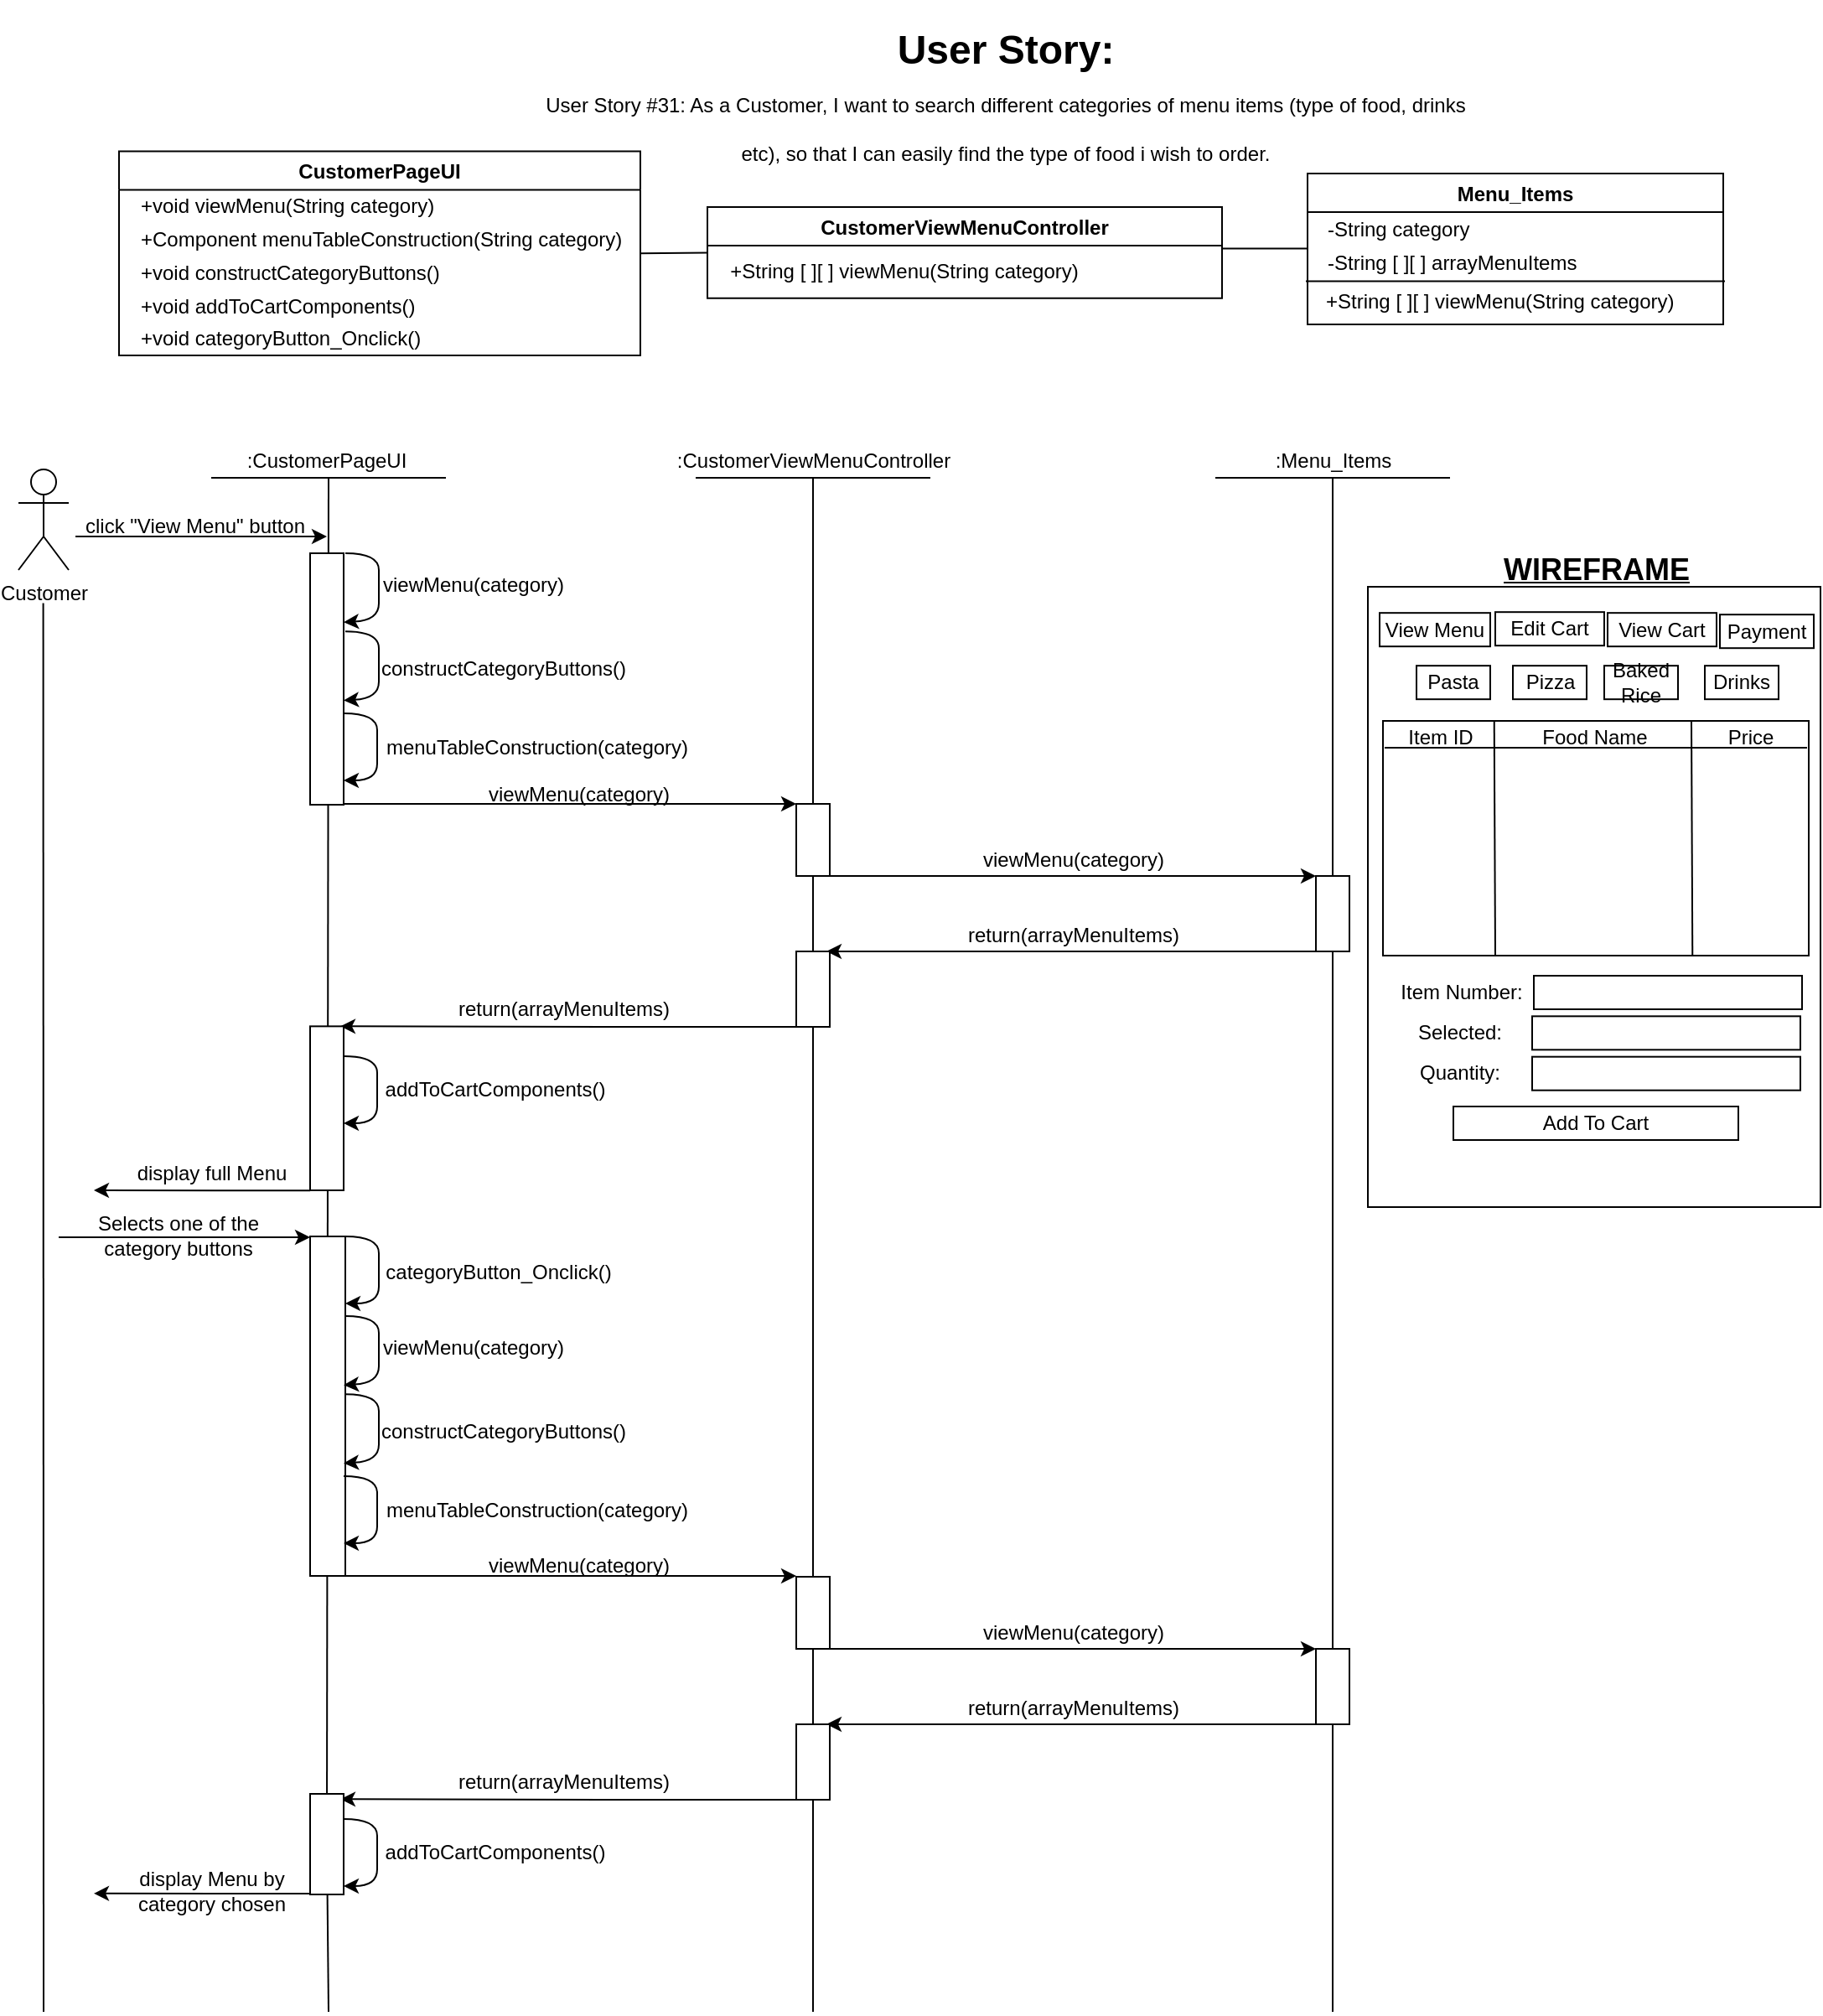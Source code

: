 <mxfile version="17.4.2" type="device"><diagram id="kgpKYQtTHZ0yAKxKKP6v" name="Page-1"><mxGraphModel dx="1342" dy="905" grid="1" gridSize="10" guides="1" tooltips="1" connect="1" arrows="1" fold="1" page="1" pageScale="1" pageWidth="1100" pageHeight="850" math="0" shadow="0"><root><mxCell id="0"/><mxCell id="1" parent="0"/><mxCell id="jZgrcrFYeaZh8gr0yXMg-41" value="" style="rounded=0;whiteSpace=wrap;html=1;" parent="1" vertex="1"><mxGeometry x="830" y="350" width="270" height="370" as="geometry"/></mxCell><mxCell id="jZgrcrFYeaZh8gr0yXMg-58" value="" style="endArrow=none;html=1;rounded=0;fontSize=17;startArrow=none;" parent="1" source="9Sp37JRLlnxSz8mJB7Hy-20" edge="1"><mxGeometry width="50" height="50" relative="1" as="geometry"><mxPoint x="210" y="1810" as="sourcePoint"/><mxPoint x="210" y="285.5" as="targetPoint"/></mxGeometry></mxCell><mxCell id="jZgrcrFYeaZh8gr0yXMg-2" value="CustomerPageUI" style="swimlane;" parent="1" vertex="1"><mxGeometry x="85" y="90.21" width="311" height="121.79" as="geometry"/></mxCell><mxCell id="jZgrcrFYeaZh8gr0yXMg-3" value="+void viewMenu(String category)" style="text;html=1;align=left;verticalAlign=middle;resizable=0;points=[];autosize=1;strokeColor=none;fillColor=none;" parent="jZgrcrFYeaZh8gr0yXMg-2" vertex="1"><mxGeometry x="11" y="23" width="190" height="20" as="geometry"/></mxCell><mxCell id="UyJxPFIOWj1iNq7rBaPs-1" value="+Component menuTableConstruction(String category)" style="text;html=1;align=left;verticalAlign=middle;resizable=0;points=[];autosize=1;strokeColor=none;fillColor=none;" parent="jZgrcrFYeaZh8gr0yXMg-2" vertex="1"><mxGeometry x="11" y="43" width="300" height="20" as="geometry"/></mxCell><mxCell id="3pkiMZ76L7Jx5bTfX0Fe-1" value="+void constructCategoryButtons()" style="text;html=1;align=left;verticalAlign=middle;resizable=0;points=[];autosize=1;strokeColor=none;fillColor=none;" parent="jZgrcrFYeaZh8gr0yXMg-2" vertex="1"><mxGeometry x="11" y="63" width="190" height="20" as="geometry"/></mxCell><mxCell id="3pkiMZ76L7Jx5bTfX0Fe-9" value="+void addToCartComponents()" style="text;html=1;align=left;verticalAlign=middle;resizable=0;points=[];autosize=1;strokeColor=none;fillColor=none;" parent="jZgrcrFYeaZh8gr0yXMg-2" vertex="1"><mxGeometry x="11" y="83" width="180" height="20" as="geometry"/></mxCell><mxCell id="yn0V5w2cTOcVyndr5WH0-3" value="+void categoryButton_Onclick()" style="text;html=1;align=left;verticalAlign=middle;resizable=0;points=[];autosize=1;strokeColor=none;fillColor=none;" parent="jZgrcrFYeaZh8gr0yXMg-2" vertex="1"><mxGeometry x="11" y="101.79" width="180" height="20" as="geometry"/></mxCell><mxCell id="jZgrcrFYeaZh8gr0yXMg-6" value="CustomerViewMenuController" style="swimlane;startSize=23;" parent="1" vertex="1"><mxGeometry x="436" y="123.55" width="307" height="54.32" as="geometry"/></mxCell><mxCell id="jZgrcrFYeaZh8gr0yXMg-7" value="&lt;div style=&quot;text-align: left&quot;&gt;+String [ ][ ] viewMenu(String category)&lt;/div&gt;" style="text;html=1;align=center;verticalAlign=middle;resizable=0;points=[];autosize=1;strokeColor=none;fillColor=none;" parent="jZgrcrFYeaZh8gr0yXMg-6" vertex="1"><mxGeometry x="7" y="28.75" width="220" height="20" as="geometry"/></mxCell><mxCell id="jZgrcrFYeaZh8gr0yXMg-8" value="Menu_Items" style="swimlane;" parent="1" vertex="1"><mxGeometry x="794" y="103.55" width="248" height="90" as="geometry"/></mxCell><mxCell id="jZgrcrFYeaZh8gr0yXMg-12" value="" style="endArrow=none;html=1;rounded=0;" parent="jZgrcrFYeaZh8gr0yXMg-8" edge="1"><mxGeometry width="50" height="50" relative="1" as="geometry"><mxPoint x="-1" y="64.25" as="sourcePoint"/><mxPoint x="249" y="64.25" as="targetPoint"/></mxGeometry></mxCell><mxCell id="jZgrcrFYeaZh8gr0yXMg-13" value="&lt;div style=&quot;text-align: justify&quot;&gt;+String [ ][ ] viewMenu(String category)&lt;/div&gt;" style="text;html=1;align=left;verticalAlign=middle;resizable=0;points=[];autosize=1;strokeColor=none;fillColor=none;" parent="jZgrcrFYeaZh8gr0yXMg-8" vertex="1"><mxGeometry x="9" y="66" width="220" height="20" as="geometry"/></mxCell><mxCell id="8a033JhcUuYnLw-s18lT-4" value="-String [ ][ ] arrayMenuItems" style="text;html=1;align=left;verticalAlign=middle;resizable=0;points=[];autosize=1;strokeColor=none;fillColor=none;" parent="jZgrcrFYeaZh8gr0yXMg-8" vertex="1"><mxGeometry x="10" y="43" width="160" height="20" as="geometry"/></mxCell><mxCell id="UyJxPFIOWj1iNq7rBaPs-8" value="-String category" style="text;html=1;align=left;verticalAlign=middle;resizable=0;points=[];autosize=1;strokeColor=none;fillColor=none;" parent="jZgrcrFYeaZh8gr0yXMg-8" vertex="1"><mxGeometry x="10" y="23" width="100" height="20" as="geometry"/></mxCell><mxCell id="jZgrcrFYeaZh8gr0yXMg-15" value="" style="endArrow=none;html=1;rounded=0;entryX=0;entryY=0.5;entryDx=0;entryDy=0;exitX=1;exitY=0.5;exitDx=0;exitDy=0;" parent="1" source="jZgrcrFYeaZh8gr0yXMg-2" target="jZgrcrFYeaZh8gr0yXMg-6" edge="1"><mxGeometry width="50" height="50" relative="1" as="geometry"><mxPoint x="408" y="160" as="sourcePoint"/><mxPoint x="677" y="406.88" as="targetPoint"/></mxGeometry></mxCell><mxCell id="jZgrcrFYeaZh8gr0yXMg-16" value="" style="endArrow=none;html=1;rounded=0;entryX=0;entryY=0.5;entryDx=0;entryDy=0;exitX=1;exitY=0.5;exitDx=0;exitDy=0;" parent="1" edge="1"><mxGeometry width="50" height="50" relative="1" as="geometry"><mxPoint x="743" y="148.26" as="sourcePoint"/><mxPoint x="794" y="148.26" as="targetPoint"/></mxGeometry></mxCell><mxCell id="jZgrcrFYeaZh8gr0yXMg-17" style="edgeStyle=orthogonalEdgeStyle;rounded=0;orthogonalLoop=1;jettySize=auto;html=1;" parent="1" edge="1"><mxGeometry relative="1" as="geometry"><mxPoint x="209" y="320" as="targetPoint"/><Array as="points"><mxPoint x="109" y="320"/><mxPoint x="109" y="320"/></Array><mxPoint x="59" y="320" as="sourcePoint"/></mxGeometry></mxCell><mxCell id="jZgrcrFYeaZh8gr0yXMg-18" value="Customer" style="shape=umlActor;verticalLabelPosition=bottom;verticalAlign=top;html=1;outlineConnect=0;" parent="1" vertex="1"><mxGeometry x="25" y="280" width="30" height="60" as="geometry"/></mxCell><mxCell id="jZgrcrFYeaZh8gr0yXMg-19" value=":CustomerPageUI" style="text;html=1;strokeColor=none;fillColor=none;align=center;verticalAlign=middle;whiteSpace=wrap;rounded=0;" parent="1" vertex="1"><mxGeometry x="179" y="260" width="60" height="30" as="geometry"/></mxCell><mxCell id="jZgrcrFYeaZh8gr0yXMg-20" value=":CustomerViewMenuController" style="text;html=1;align=center;verticalAlign=middle;resizable=0;points=[];autosize=1;strokeColor=none;fillColor=none;" parent="1" vertex="1"><mxGeometry x="409" y="265" width="180" height="20" as="geometry"/></mxCell><mxCell id="jZgrcrFYeaZh8gr0yXMg-21" value=":Menu_Items" style="text;html=1;align=center;verticalAlign=middle;resizable=0;points=[];autosize=1;strokeColor=none;fillColor=none;" parent="1" vertex="1"><mxGeometry x="769" y="265" width="80" height="20" as="geometry"/></mxCell><mxCell id="jZgrcrFYeaZh8gr0yXMg-22" value="" style="endArrow=none;html=1;rounded=0;" parent="1" edge="1"><mxGeometry width="50" height="50" relative="1" as="geometry"><mxPoint x="140" y="285" as="sourcePoint"/><mxPoint x="280.0" y="285" as="targetPoint"/></mxGeometry></mxCell><mxCell id="jZgrcrFYeaZh8gr0yXMg-23" value="" style="endArrow=none;html=1;rounded=0;" parent="1" edge="1"><mxGeometry width="50" height="50" relative="1" as="geometry"><mxPoint x="429.0" y="285" as="sourcePoint"/><mxPoint x="569" y="285" as="targetPoint"/></mxGeometry></mxCell><mxCell id="jZgrcrFYeaZh8gr0yXMg-24" value="" style="endArrow=none;html=1;rounded=0;" parent="1" edge="1"><mxGeometry width="50" height="50" relative="1" as="geometry"><mxPoint x="739" y="285" as="sourcePoint"/><mxPoint x="879" y="285" as="targetPoint"/></mxGeometry></mxCell><mxCell id="jZgrcrFYeaZh8gr0yXMg-27" value="" style="endArrow=classic;html=1;rounded=0;entryX=0;entryY=0;entryDx=0;entryDy=0;" parent="1" edge="1"><mxGeometry width="50" height="50" relative="1" as="geometry"><mxPoint x="209" y="479.5" as="sourcePoint"/><mxPoint x="489" y="479.5" as="targetPoint"/></mxGeometry></mxCell><mxCell id="jZgrcrFYeaZh8gr0yXMg-28" value="&lt;div style=&quot;text-align: left&quot;&gt;&lt;span&gt;viewMenu(category)&lt;/span&gt;&lt;/div&gt;" style="text;html=1;align=center;verticalAlign=middle;resizable=0;points=[];autosize=1;strokeColor=none;fillColor=none;" parent="1" vertex="1"><mxGeometry x="299" y="463.5" width="120" height="20" as="geometry"/></mxCell><mxCell id="jZgrcrFYeaZh8gr0yXMg-29" style="edgeStyle=orthogonalEdgeStyle;rounded=0;orthogonalLoop=1;jettySize=auto;html=1;exitX=1;exitY=1;exitDx=0;exitDy=0;entryX=0;entryY=0;entryDx=0;entryDy=0;" parent="1" source="jZgrcrFYeaZh8gr0yXMg-57" target="jZgrcrFYeaZh8gr0yXMg-53" edge="1"><mxGeometry relative="1" as="geometry"><Array as="points"><mxPoint x="723" y="522.5"/><mxPoint x="723" y="522.5"/></Array><mxPoint x="509" y="527.5" as="sourcePoint"/></mxGeometry></mxCell><mxCell id="jZgrcrFYeaZh8gr0yXMg-30" value="" style="endArrow=none;html=1;rounded=0;startArrow=none;entryX=0.5;entryY=1;entryDx=0;entryDy=0;entryPerimeter=0;" parent="1" source="jZgrcrFYeaZh8gr0yXMg-100" target="jZgrcrFYeaZh8gr0yXMg-20" edge="1"><mxGeometry width="50" height="50" relative="1" as="geometry"><mxPoint x="499" y="962.5" as="sourcePoint"/><mxPoint x="497" y="280" as="targetPoint"/></mxGeometry></mxCell><mxCell id="jZgrcrFYeaZh8gr0yXMg-31" value="&lt;div style=&quot;text-align: justify&quot;&gt;&lt;span&gt;viewMenu(category)&lt;/span&gt;&lt;/div&gt;" style="text;html=1;align=center;verticalAlign=middle;resizable=0;points=[];autosize=1;strokeColor=none;fillColor=none;" parent="1" vertex="1"><mxGeometry x="594" y="502.5" width="120" height="20" as="geometry"/></mxCell><mxCell id="jZgrcrFYeaZh8gr0yXMg-34" value="" style="endArrow=none;html=1;rounded=0;entryX=0.5;entryY=0.982;entryDx=0;entryDy=0;entryPerimeter=0;" parent="1" target="jZgrcrFYeaZh8gr0yXMg-21" edge="1"><mxGeometry width="50" height="50" relative="1" as="geometry"><mxPoint x="809" y="1200" as="sourcePoint"/><mxPoint x="809" y="290" as="targetPoint"/></mxGeometry></mxCell><mxCell id="jZgrcrFYeaZh8gr0yXMg-42" value="View Menu" style="rounded=0;whiteSpace=wrap;html=1;" parent="1" vertex="1"><mxGeometry x="837" y="365.59" width="66" height="20" as="geometry"/></mxCell><mxCell id="jZgrcrFYeaZh8gr0yXMg-44" value="Edit Cart" style="rounded=0;whiteSpace=wrap;html=1;" parent="1" vertex="1"><mxGeometry x="906" y="365.09" width="65" height="20" as="geometry"/></mxCell><mxCell id="jZgrcrFYeaZh8gr0yXMg-45" value="View Cart" style="rounded=0;whiteSpace=wrap;html=1;" parent="1" vertex="1"><mxGeometry x="973" y="365.59" width="65" height="20" as="geometry"/></mxCell><mxCell id="jZgrcrFYeaZh8gr0yXMg-46" value="Payment" style="rounded=0;whiteSpace=wrap;html=1;" parent="1" vertex="1"><mxGeometry x="1040" y="366.59" width="56" height="20" as="geometry"/></mxCell><mxCell id="jZgrcrFYeaZh8gr0yXMg-51" value="Add To Cart" style="rounded=0;whiteSpace=wrap;html=1;" parent="1" vertex="1"><mxGeometry x="881" y="660.0" width="170" height="20" as="geometry"/></mxCell><mxCell id="jZgrcrFYeaZh8gr0yXMg-52" value="&lt;b&gt;&lt;u&gt;&lt;font style=&quot;font-size: 18px&quot;&gt;WIREFRAME&lt;/font&gt;&lt;/u&gt;&lt;/b&gt;" style="text;html=1;align=center;verticalAlign=middle;resizable=0;points=[];autosize=1;strokeColor=none;fillColor=none;" parent="1" vertex="1"><mxGeometry x="901" y="330" width="130" height="20" as="geometry"/></mxCell><mxCell id="jZgrcrFYeaZh8gr0yXMg-102" style="edgeStyle=orthogonalEdgeStyle;rounded=0;orthogonalLoop=1;jettySize=auto;html=1;exitX=0;exitY=1;exitDx=0;exitDy=0;entryX=0.5;entryY=0;entryDx=0;entryDy=0;fontSize=12;" parent="1" edge="1"><mxGeometry relative="1" as="geometry"><mxPoint x="807" y="567.5" as="sourcePoint"/><mxPoint x="507" y="567.5" as="targetPoint"/><Array as="points"><mxPoint x="663" y="567.5"/><mxPoint x="663" y="567.5"/></Array></mxGeometry></mxCell><mxCell id="jZgrcrFYeaZh8gr0yXMg-53" value="" style="rounded=0;whiteSpace=wrap;html=1;" parent="1" vertex="1"><mxGeometry x="799" y="522.5" width="20" height="45" as="geometry"/></mxCell><mxCell id="jZgrcrFYeaZh8gr0yXMg-54" value="click &quot;View Menu&quot; button" style="text;html=1;align=center;verticalAlign=middle;resizable=0;points=[];autosize=1;strokeColor=none;fillColor=none;" parent="1" vertex="1"><mxGeometry x="55" y="304" width="150" height="20" as="geometry"/></mxCell><mxCell id="jZgrcrFYeaZh8gr0yXMg-57" value="" style="rounded=0;whiteSpace=wrap;html=1;" parent="1" vertex="1"><mxGeometry x="489" y="479.5" width="20" height="43" as="geometry"/></mxCell><mxCell id="jZgrcrFYeaZh8gr0yXMg-63" value="" style="curved=1;endArrow=classic;html=1;rounded=0;entryX=0.95;entryY=0.392;entryDx=0;entryDy=0;exitX=1;exitY=0;exitDx=0;exitDy=0;entryPerimeter=0;" parent="1" edge="1"><mxGeometry width="50" height="50" relative="1" as="geometry"><mxPoint x="220" y="330" as="sourcePoint"/><mxPoint x="219.0" y="371.16" as="targetPoint"/><Array as="points"><mxPoint x="240" y="330"/><mxPoint x="240" y="350"/><mxPoint x="240" y="370"/></Array></mxGeometry></mxCell><mxCell id="jZgrcrFYeaZh8gr0yXMg-64" value="" style="rounded=0;whiteSpace=wrap;html=1;" parent="1" vertex="1"><mxGeometry x="199" y="330" width="20" height="150" as="geometry"/></mxCell><mxCell id="jZgrcrFYeaZh8gr0yXMg-65" value="&lt;span style=&quot;font-size: 12px&quot;&gt;viewMenu(category)&lt;/span&gt;" style="text;html=1;align=center;verticalAlign=middle;resizable=0;points=[];autosize=1;strokeColor=none;fillColor=none;fontSize=16;" parent="1" vertex="1"><mxGeometry x="236" y="332.09" width="120" height="30" as="geometry"/></mxCell><mxCell id="jZgrcrFYeaZh8gr0yXMg-84" value="" style="rounded=0;whiteSpace=wrap;html=1;" parent="1" vertex="1"><mxGeometry x="839" y="430" width="254" height="140" as="geometry"/></mxCell><mxCell id="jZgrcrFYeaZh8gr0yXMg-81" value="Item Number:" style="text;html=1;strokeColor=none;fillColor=none;align=center;verticalAlign=middle;whiteSpace=wrap;rounded=0;" parent="1" vertex="1"><mxGeometry x="843" y="577.83" width="86" height="28.33" as="geometry"/></mxCell><mxCell id="jZgrcrFYeaZh8gr0yXMg-82" value="" style="rounded=0;whiteSpace=wrap;html=1;" parent="1" vertex="1"><mxGeometry x="929" y="582.0" width="160" height="20" as="geometry"/></mxCell><mxCell id="jZgrcrFYeaZh8gr0yXMg-85" value="Item ID" style="text;html=1;align=center;verticalAlign=middle;resizable=0;points=[];autosize=1;strokeColor=none;fillColor=none;" parent="1" vertex="1"><mxGeometry x="848" y="430" width="50" height="20" as="geometry"/></mxCell><mxCell id="jZgrcrFYeaZh8gr0yXMg-86" value="Food Name" style="text;html=1;align=center;verticalAlign=middle;resizable=0;points=[];autosize=1;strokeColor=none;fillColor=none;" parent="1" vertex="1"><mxGeometry x="925" y="430" width="80" height="20" as="geometry"/></mxCell><mxCell id="jZgrcrFYeaZh8gr0yXMg-88" value="Price" style="text;html=1;align=center;verticalAlign=middle;resizable=0;points=[];autosize=1;strokeColor=none;fillColor=none;" parent="1" vertex="1"><mxGeometry x="1038" y="430" width="40" height="20" as="geometry"/></mxCell><mxCell id="jZgrcrFYeaZh8gr0yXMg-90" value="" style="endArrow=none;html=1;rounded=0;entryX=0.033;entryY=-0.067;entryDx=0;entryDy=0;entryPerimeter=0;exitX=0.194;exitY=0.99;exitDx=0;exitDy=0;exitPerimeter=0;" parent="1" edge="1"><mxGeometry width="50" height="50" relative="1" as="geometry"><mxPoint x="905.996" y="570.0" as="sourcePoint"/><mxPoint x="905.36" y="430.06" as="targetPoint"/></mxGeometry></mxCell><mxCell id="jZgrcrFYeaZh8gr0yXMg-92" value="" style="endArrow=none;html=1;rounded=0;entryX=0.033;entryY=-0.067;entryDx=0;entryDy=0;entryPerimeter=0;exitX=0.194;exitY=0.99;exitDx=0;exitDy=0;exitPerimeter=0;" parent="1" edge="1"><mxGeometry width="50" height="50" relative="1" as="geometry"><mxPoint x="1023.636" y="569.94" as="sourcePoint"/><mxPoint x="1023" y="430" as="targetPoint"/></mxGeometry></mxCell><mxCell id="jZgrcrFYeaZh8gr0yXMg-94" value="" style="endArrow=none;html=1;rounded=0;exitX=0.194;exitY=0.99;exitDx=0;exitDy=0;exitPerimeter=0;" parent="1" edge="1"><mxGeometry width="50" height="50" relative="1" as="geometry"><mxPoint x="839.996" y="446" as="sourcePoint"/><mxPoint x="1092" y="446" as="targetPoint"/></mxGeometry></mxCell><mxCell id="jZgrcrFYeaZh8gr0yXMg-99" value="&lt;h1&gt;User Story:&lt;br&gt;&lt;font style=&quot;font-size: 12px ; font-weight: normal&quot;&gt;User Story #31: As a Customer, I want to search different categories of menu items (type of food, drinks etc), so that I can easily find the type of food i wish to order.&lt;/font&gt;&lt;/h1&gt;" style="text;html=1;strokeColor=none;fillColor=none;spacing=5;spacingTop=-20;whiteSpace=wrap;overflow=hidden;rounded=0;align=center;" parent="1" vertex="1"><mxGeometry x="324" y="10" width="580" height="100" as="geometry"/></mxCell><mxCell id="jZgrcrFYeaZh8gr0yXMg-100" value="" style="rounded=0;whiteSpace=wrap;html=1;" parent="1" vertex="1"><mxGeometry x="489" y="567.5" width="20" height="45" as="geometry"/></mxCell><mxCell id="jZgrcrFYeaZh8gr0yXMg-101" value="" style="endArrow=none;html=1;rounded=0;startArrow=none;entryX=0.5;entryY=1;entryDx=0;entryDy=0;entryPerimeter=0;" parent="1" target="jZgrcrFYeaZh8gr0yXMg-100" edge="1"><mxGeometry width="50" height="50" relative="1" as="geometry"><mxPoint x="499" y="1200" as="sourcePoint"/><mxPoint x="499" y="274.27" as="targetPoint"/></mxGeometry></mxCell><mxCell id="jZgrcrFYeaZh8gr0yXMg-103" value="return(arrayMenuItems)" style="text;html=1;align=center;verticalAlign=middle;resizable=0;points=[];autosize=1;strokeColor=none;fillColor=none;fontSize=12;" parent="1" vertex="1"><mxGeometry x="584" y="547.83" width="140" height="20" as="geometry"/></mxCell><mxCell id="jZgrcrFYeaZh8gr0yXMg-104" style="edgeStyle=orthogonalEdgeStyle;rounded=0;orthogonalLoop=1;jettySize=auto;html=1;entryX=0.5;entryY=0;entryDx=0;entryDy=0;fontSize=12;" parent="1" edge="1"><mxGeometry relative="1" as="geometry"><mxPoint x="493" y="612.5" as="sourcePoint"/><mxPoint x="217" y="612.17" as="targetPoint"/><Array as="points"><mxPoint x="373" y="612.17"/><mxPoint x="373" y="612.17"/></Array></mxGeometry></mxCell><mxCell id="jZgrcrFYeaZh8gr0yXMg-105" value="" style="rounded=0;whiteSpace=wrap;html=1;" parent="1" vertex="1"><mxGeometry x="199" y="612.17" width="20" height="97.83" as="geometry"/></mxCell><mxCell id="zjGWkaBwXdOVX580WXJV-7" value="" style="endArrow=none;html=1;rounded=0;" parent="1" edge="1"><mxGeometry width="50" height="50" relative="1" as="geometry"><mxPoint x="40" y="1200" as="sourcePoint"/><mxPoint x="39.8" y="359.77" as="targetPoint"/></mxGeometry></mxCell><mxCell id="8a033JhcUuYnLw-s18lT-1" value="" style="curved=1;endArrow=classic;html=1;rounded=0;entryX=1;entryY=1;entryDx=0;entryDy=0;exitX=1;exitY=0;exitDx=0;exitDy=0;" parent="1" edge="1"><mxGeometry width="50" height="50" relative="1" as="geometry"><mxPoint x="219" y="425.5" as="sourcePoint"/><mxPoint x="219" y="465.5" as="targetPoint"/><Array as="points"><mxPoint x="239" y="425.5"/><mxPoint x="239" y="445.5"/><mxPoint x="239" y="465.5"/></Array></mxGeometry></mxCell><mxCell id="8a033JhcUuYnLw-s18lT-3" value="&lt;span style=&quot;font-size: 12px&quot;&gt;menuTableConstruction(category)&lt;/span&gt;" style="text;html=1;align=center;verticalAlign=middle;resizable=0;points=[];autosize=1;strokeColor=none;fillColor=none;fontSize=16;" parent="1" vertex="1"><mxGeometry x="234" y="428.5" width="200" height="30" as="geometry"/></mxCell><mxCell id="UyJxPFIOWj1iNq7rBaPs-9" value="" style="endArrow=classic;html=1;rounded=0;" parent="1" edge="1"><mxGeometry width="50" height="50" relative="1" as="geometry"><mxPoint x="199" y="710.17" as="sourcePoint"/><mxPoint x="70" y="710" as="targetPoint"/></mxGeometry></mxCell><mxCell id="UyJxPFIOWj1iNq7rBaPs-10" value="display full Menu" style="text;html=1;align=center;verticalAlign=middle;resizable=0;points=[];autosize=1;strokeColor=none;fillColor=none;" parent="1" vertex="1"><mxGeometry x="90" y="690.17" width="100" height="20" as="geometry"/></mxCell><mxCell id="UyJxPFIOWj1iNq7rBaPs-11" value="Pasta" style="rounded=0;whiteSpace=wrap;html=1;" parent="1" vertex="1"><mxGeometry x="859" y="397.09" width="44" height="20" as="geometry"/></mxCell><mxCell id="UyJxPFIOWj1iNq7rBaPs-12" value="Pizza" style="rounded=0;whiteSpace=wrap;html=1;" parent="1" vertex="1"><mxGeometry x="916.5" y="397.09" width="44" height="20" as="geometry"/></mxCell><mxCell id="UyJxPFIOWj1iNq7rBaPs-13" value="Baked Rice" style="rounded=0;whiteSpace=wrap;html=1;" parent="1" vertex="1"><mxGeometry x="971" y="397.09" width="44" height="20" as="geometry"/></mxCell><mxCell id="UyJxPFIOWj1iNq7rBaPs-14" value="Drinks" style="rounded=0;whiteSpace=wrap;html=1;" parent="1" vertex="1"><mxGeometry x="1031" y="397.09" width="44" height="20" as="geometry"/></mxCell><mxCell id="UyJxPFIOWj1iNq7rBaPs-18" value="Selected:" style="text;html=1;strokeColor=none;fillColor=none;align=center;verticalAlign=middle;whiteSpace=wrap;rounded=0;" parent="1" vertex="1"><mxGeometry x="842" y="602.0" width="86" height="28.33" as="geometry"/></mxCell><mxCell id="UyJxPFIOWj1iNq7rBaPs-19" value="" style="rounded=0;whiteSpace=wrap;html=1;" parent="1" vertex="1"><mxGeometry x="928" y="606.17" width="160" height="20" as="geometry"/></mxCell><mxCell id="UyJxPFIOWj1iNq7rBaPs-20" value="Quantity:" style="text;html=1;strokeColor=none;fillColor=none;align=center;verticalAlign=middle;whiteSpace=wrap;rounded=0;" parent="1" vertex="1"><mxGeometry x="842" y="626.17" width="86" height="28.33" as="geometry"/></mxCell><mxCell id="UyJxPFIOWj1iNq7rBaPs-21" value="" style="rounded=0;whiteSpace=wrap;html=1;" parent="1" vertex="1"><mxGeometry x="928" y="630.34" width="160" height="20" as="geometry"/></mxCell><mxCell id="3pkiMZ76L7Jx5bTfX0Fe-4" value="return(arrayMenuItems)" style="text;html=1;align=center;verticalAlign=middle;resizable=0;points=[];autosize=1;strokeColor=none;fillColor=none;fontSize=12;" parent="1" vertex="1"><mxGeometry x="280" y="592.0" width="140" height="20" as="geometry"/></mxCell><mxCell id="3pkiMZ76L7Jx5bTfX0Fe-5" value="" style="curved=1;endArrow=classic;html=1;rounded=0;entryX=0.95;entryY=0.392;entryDx=0;entryDy=0;exitX=1;exitY=0;exitDx=0;exitDy=0;entryPerimeter=0;" parent="1" edge="1"><mxGeometry width="50" height="50" relative="1" as="geometry"><mxPoint x="220" y="376.59" as="sourcePoint"/><mxPoint x="219.0" y="417.75" as="targetPoint"/><Array as="points"><mxPoint x="240" y="376.59"/><mxPoint x="240" y="396.59"/><mxPoint x="240" y="416.59"/></Array></mxGeometry></mxCell><mxCell id="3pkiMZ76L7Jx5bTfX0Fe-6" value="&lt;span style=&quot;font-size: 12px&quot;&gt;constructCategoryButtons()&lt;/span&gt;" style="text;html=1;align=center;verticalAlign=middle;resizable=0;points=[];autosize=1;strokeColor=none;fillColor=none;fontSize=16;" parent="1" vertex="1"><mxGeometry x="234" y="382.09" width="160" height="30" as="geometry"/></mxCell><mxCell id="3pkiMZ76L7Jx5bTfX0Fe-7" value="" style="curved=1;endArrow=classic;html=1;rounded=0;entryX=1;entryY=1;entryDx=0;entryDy=0;exitX=1;exitY=0;exitDx=0;exitDy=0;" parent="1" edge="1"><mxGeometry width="50" height="50" relative="1" as="geometry"><mxPoint x="219" y="630" as="sourcePoint"/><mxPoint x="219" y="670" as="targetPoint"/><Array as="points"><mxPoint x="239" y="630"/><mxPoint x="239" y="650"/><mxPoint x="239" y="670"/></Array></mxGeometry></mxCell><mxCell id="3pkiMZ76L7Jx5bTfX0Fe-8" value="&lt;span style=&quot;font-size: 12px&quot;&gt;addToCartComponents()&lt;/span&gt;" style="text;html=1;align=center;verticalAlign=middle;resizable=0;points=[];autosize=1;strokeColor=none;fillColor=none;fontSize=16;" parent="1" vertex="1"><mxGeometry x="234" y="633" width="150" height="30" as="geometry"/></mxCell><mxCell id="3pkiMZ76L7Jx5bTfX0Fe-28" value="" style="rounded=0;whiteSpace=wrap;html=1;" parent="1" vertex="1"><mxGeometry x="199" y="737.5" width="21" height="202.5" as="geometry"/></mxCell><mxCell id="3pkiMZ76L7Jx5bTfX0Fe-30" style="edgeStyle=orthogonalEdgeStyle;rounded=0;orthogonalLoop=1;jettySize=auto;html=1;" parent="1" edge="1"><mxGeometry relative="1" as="geometry"><mxPoint x="199" y="738.0" as="targetPoint"/><Array as="points"><mxPoint x="99" y="738"/><mxPoint x="99" y="738"/></Array><mxPoint x="49" y="738.0" as="sourcePoint"/></mxGeometry></mxCell><mxCell id="3pkiMZ76L7Jx5bTfX0Fe-31" value="Selects one of the&lt;br&gt;category buttons" style="text;html=1;align=center;verticalAlign=middle;resizable=0;points=[];autosize=1;strokeColor=none;fillColor=none;" parent="1" vertex="1"><mxGeometry x="65" y="722" width="110" height="30" as="geometry"/></mxCell><mxCell id="3pkiMZ76L7Jx5bTfX0Fe-32" value="" style="curved=1;endArrow=classic;html=1;rounded=0;entryX=1;entryY=1;entryDx=0;entryDy=0;exitX=1;exitY=0;exitDx=0;exitDy=0;" parent="1" edge="1"><mxGeometry width="50" height="50" relative="1" as="geometry"><mxPoint x="220" y="737.5" as="sourcePoint"/><mxPoint x="220" y="777.5" as="targetPoint"/><Array as="points"><mxPoint x="240" y="737.5"/><mxPoint x="240" y="757.5"/><mxPoint x="240" y="777.5"/></Array></mxGeometry></mxCell><mxCell id="yn0V5w2cTOcVyndr5WH0-1" value="&lt;span style=&quot;font-size: 12px&quot;&gt;categoryButton_Onclick()&lt;/span&gt;" style="text;html=1;align=center;verticalAlign=middle;resizable=0;points=[];autosize=1;strokeColor=none;fillColor=none;fontSize=16;" parent="1" vertex="1"><mxGeometry x="236" y="742" width="150" height="30" as="geometry"/></mxCell><mxCell id="9Sp37JRLlnxSz8mJB7Hy-1" value="" style="endArrow=classic;html=1;rounded=0;entryX=0;entryY=0;entryDx=0;entryDy=0;" parent="1" edge="1"><mxGeometry width="50" height="50" relative="1" as="geometry"><mxPoint x="209" y="940.0" as="sourcePoint"/><mxPoint x="489" y="940" as="targetPoint"/></mxGeometry></mxCell><mxCell id="9Sp37JRLlnxSz8mJB7Hy-2" value="&lt;div style=&quot;text-align: left&quot;&gt;&lt;span&gt;viewMenu(category)&lt;/span&gt;&lt;/div&gt;" style="text;html=1;align=center;verticalAlign=middle;resizable=0;points=[];autosize=1;strokeColor=none;fillColor=none;" parent="1" vertex="1"><mxGeometry x="299" y="924" width="120" height="20" as="geometry"/></mxCell><mxCell id="9Sp37JRLlnxSz8mJB7Hy-3" style="edgeStyle=orthogonalEdgeStyle;rounded=0;orthogonalLoop=1;jettySize=auto;html=1;exitX=1;exitY=1;exitDx=0;exitDy=0;entryX=0;entryY=0;entryDx=0;entryDy=0;" parent="1" source="9Sp37JRLlnxSz8mJB7Hy-7" edge="1"><mxGeometry relative="1" as="geometry"><Array as="points"><mxPoint x="723" y="983.5"/><mxPoint x="723" y="983.5"/></Array><mxPoint x="509" y="988.5" as="sourcePoint"/><mxPoint x="799" y="983.5" as="targetPoint"/></mxGeometry></mxCell><mxCell id="9Sp37JRLlnxSz8mJB7Hy-4" value="&lt;div style=&quot;text-align: justify&quot;&gt;&lt;span&gt;viewMenu(category)&lt;/span&gt;&lt;/div&gt;" style="text;html=1;align=center;verticalAlign=middle;resizable=0;points=[];autosize=1;strokeColor=none;fillColor=none;" parent="1" vertex="1"><mxGeometry x="594" y="963.5" width="120" height="20" as="geometry"/></mxCell><mxCell id="9Sp37JRLlnxSz8mJB7Hy-5" style="edgeStyle=orthogonalEdgeStyle;rounded=0;orthogonalLoop=1;jettySize=auto;html=1;exitX=0;exitY=1;exitDx=0;exitDy=0;entryX=0.5;entryY=0;entryDx=0;entryDy=0;fontSize=12;" parent="1" edge="1"><mxGeometry relative="1" as="geometry"><mxPoint x="807" y="1028.5" as="sourcePoint"/><mxPoint x="507" y="1028.5" as="targetPoint"/><Array as="points"><mxPoint x="663" y="1028.5"/><mxPoint x="663" y="1028.5"/></Array></mxGeometry></mxCell><mxCell id="9Sp37JRLlnxSz8mJB7Hy-6" value="" style="rounded=0;whiteSpace=wrap;html=1;" parent="1" vertex="1"><mxGeometry x="799" y="983.5" width="20" height="45" as="geometry"/></mxCell><mxCell id="9Sp37JRLlnxSz8mJB7Hy-7" value="" style="rounded=0;whiteSpace=wrap;html=1;" parent="1" vertex="1"><mxGeometry x="489" y="940.5" width="20" height="43" as="geometry"/></mxCell><mxCell id="9Sp37JRLlnxSz8mJB7Hy-8" value="" style="curved=1;endArrow=classic;html=1;rounded=0;entryX=0.95;entryY=0.392;entryDx=0;entryDy=0;exitX=1;exitY=0;exitDx=0;exitDy=0;entryPerimeter=0;" parent="1" edge="1"><mxGeometry width="50" height="50" relative="1" as="geometry"><mxPoint x="220" y="785" as="sourcePoint"/><mxPoint x="219.0" y="826.16" as="targetPoint"/><Array as="points"><mxPoint x="240" y="785"/><mxPoint x="240" y="805"/><mxPoint x="240" y="825"/></Array></mxGeometry></mxCell><mxCell id="9Sp37JRLlnxSz8mJB7Hy-9" value="&lt;span style=&quot;font-size: 12px&quot;&gt;viewMenu(category)&lt;/span&gt;" style="text;html=1;align=center;verticalAlign=middle;resizable=0;points=[];autosize=1;strokeColor=none;fillColor=none;fontSize=16;" parent="1" vertex="1"><mxGeometry x="236" y="787.09" width="120" height="30" as="geometry"/></mxCell><mxCell id="9Sp37JRLlnxSz8mJB7Hy-10" value="" style="rounded=0;whiteSpace=wrap;html=1;" parent="1" vertex="1"><mxGeometry x="489" y="1028.5" width="20" height="45" as="geometry"/></mxCell><mxCell id="9Sp37JRLlnxSz8mJB7Hy-11" value="return(arrayMenuItems)" style="text;html=1;align=center;verticalAlign=middle;resizable=0;points=[];autosize=1;strokeColor=none;fillColor=none;fontSize=12;" parent="1" vertex="1"><mxGeometry x="584" y="1008.83" width="140" height="20" as="geometry"/></mxCell><mxCell id="9Sp37JRLlnxSz8mJB7Hy-12" style="edgeStyle=orthogonalEdgeStyle;rounded=0;orthogonalLoop=1;jettySize=auto;html=1;entryX=0.5;entryY=0;entryDx=0;entryDy=0;fontSize=12;" parent="1" edge="1"><mxGeometry relative="1" as="geometry"><mxPoint x="493" y="1073.5" as="sourcePoint"/><mxPoint x="217" y="1073.17" as="targetPoint"/><Array as="points"><mxPoint x="373" y="1073.17"/><mxPoint x="373" y="1073.17"/></Array></mxGeometry></mxCell><mxCell id="9Sp37JRLlnxSz8mJB7Hy-13" value="" style="curved=1;endArrow=classic;html=1;rounded=0;entryX=1;entryY=1;entryDx=0;entryDy=0;exitX=1;exitY=0;exitDx=0;exitDy=0;" parent="1" edge="1"><mxGeometry width="50" height="50" relative="1" as="geometry"><mxPoint x="219" y="880.5" as="sourcePoint"/><mxPoint x="219" y="920.5" as="targetPoint"/><Array as="points"><mxPoint x="239" y="880.5"/><mxPoint x="239" y="900.5"/><mxPoint x="239" y="920.5"/></Array></mxGeometry></mxCell><mxCell id="9Sp37JRLlnxSz8mJB7Hy-14" value="&lt;span style=&quot;font-size: 12px&quot;&gt;menuTableConstruction(category)&lt;/span&gt;" style="text;html=1;align=center;verticalAlign=middle;resizable=0;points=[];autosize=1;strokeColor=none;fillColor=none;fontSize=16;" parent="1" vertex="1"><mxGeometry x="234" y="883.5" width="200" height="30" as="geometry"/></mxCell><mxCell id="9Sp37JRLlnxSz8mJB7Hy-15" value="return(arrayMenuItems)" style="text;html=1;align=center;verticalAlign=middle;resizable=0;points=[];autosize=1;strokeColor=none;fillColor=none;fontSize=12;" parent="1" vertex="1"><mxGeometry x="280" y="1053" width="140" height="20" as="geometry"/></mxCell><mxCell id="9Sp37JRLlnxSz8mJB7Hy-16" value="" style="curved=1;endArrow=classic;html=1;rounded=0;entryX=0.95;entryY=0.392;entryDx=0;entryDy=0;exitX=1;exitY=0;exitDx=0;exitDy=0;entryPerimeter=0;" parent="1" edge="1"><mxGeometry width="50" height="50" relative="1" as="geometry"><mxPoint x="220" y="831.59" as="sourcePoint"/><mxPoint x="219.0" y="872.75" as="targetPoint"/><Array as="points"><mxPoint x="240" y="831.59"/><mxPoint x="240" y="851.59"/><mxPoint x="240" y="871.59"/></Array></mxGeometry></mxCell><mxCell id="9Sp37JRLlnxSz8mJB7Hy-17" value="&lt;span style=&quot;font-size: 12px&quot;&gt;constructCategoryButtons()&lt;/span&gt;" style="text;html=1;align=center;verticalAlign=middle;resizable=0;points=[];autosize=1;strokeColor=none;fillColor=none;fontSize=16;" parent="1" vertex="1"><mxGeometry x="234" y="837.09" width="160" height="30" as="geometry"/></mxCell><mxCell id="9Sp37JRLlnxSz8mJB7Hy-18" value="" style="curved=1;endArrow=classic;html=1;rounded=0;entryX=1;entryY=1;entryDx=0;entryDy=0;exitX=1;exitY=0;exitDx=0;exitDy=0;" parent="1" edge="1"><mxGeometry width="50" height="50" relative="1" as="geometry"><mxPoint x="219" y="1085" as="sourcePoint"/><mxPoint x="219" y="1125" as="targetPoint"/><Array as="points"><mxPoint x="239" y="1085"/><mxPoint x="239" y="1105"/><mxPoint x="239" y="1125"/></Array></mxGeometry></mxCell><mxCell id="9Sp37JRLlnxSz8mJB7Hy-19" value="&lt;span style=&quot;font-size: 12px&quot;&gt;addToCartComponents()&lt;/span&gt;" style="text;html=1;align=center;verticalAlign=middle;resizable=0;points=[];autosize=1;strokeColor=none;fillColor=none;fontSize=16;" parent="1" vertex="1"><mxGeometry x="234" y="1088" width="150" height="30" as="geometry"/></mxCell><mxCell id="9Sp37JRLlnxSz8mJB7Hy-20" value="" style="rounded=0;whiteSpace=wrap;html=1;" parent="1" vertex="1"><mxGeometry x="199" y="1070" width="20" height="60" as="geometry"/></mxCell><mxCell id="9Sp37JRLlnxSz8mJB7Hy-21" value="" style="endArrow=none;html=1;rounded=0;fontSize=17;" parent="1" target="9Sp37JRLlnxSz8mJB7Hy-20" edge="1"><mxGeometry width="50" height="50" relative="1" as="geometry"><mxPoint x="210" y="1200" as="sourcePoint"/><mxPoint x="210" y="285.5" as="targetPoint"/></mxGeometry></mxCell><mxCell id="9Sp37JRLlnxSz8mJB7Hy-22" value="" style="endArrow=classic;html=1;rounded=0;" parent="1" edge="1"><mxGeometry width="50" height="50" relative="1" as="geometry"><mxPoint x="199.0" y="1129.56" as="sourcePoint"/><mxPoint x="70" y="1129.39" as="targetPoint"/></mxGeometry></mxCell><mxCell id="9Sp37JRLlnxSz8mJB7Hy-23" value="display Menu by&lt;br&gt;category chosen" style="text;html=1;align=center;verticalAlign=middle;resizable=0;points=[];autosize=1;strokeColor=none;fillColor=none;" parent="1" vertex="1"><mxGeometry x="90" y="1112.56" width="100" height="30" as="geometry"/></mxCell></root></mxGraphModel></diagram></mxfile>